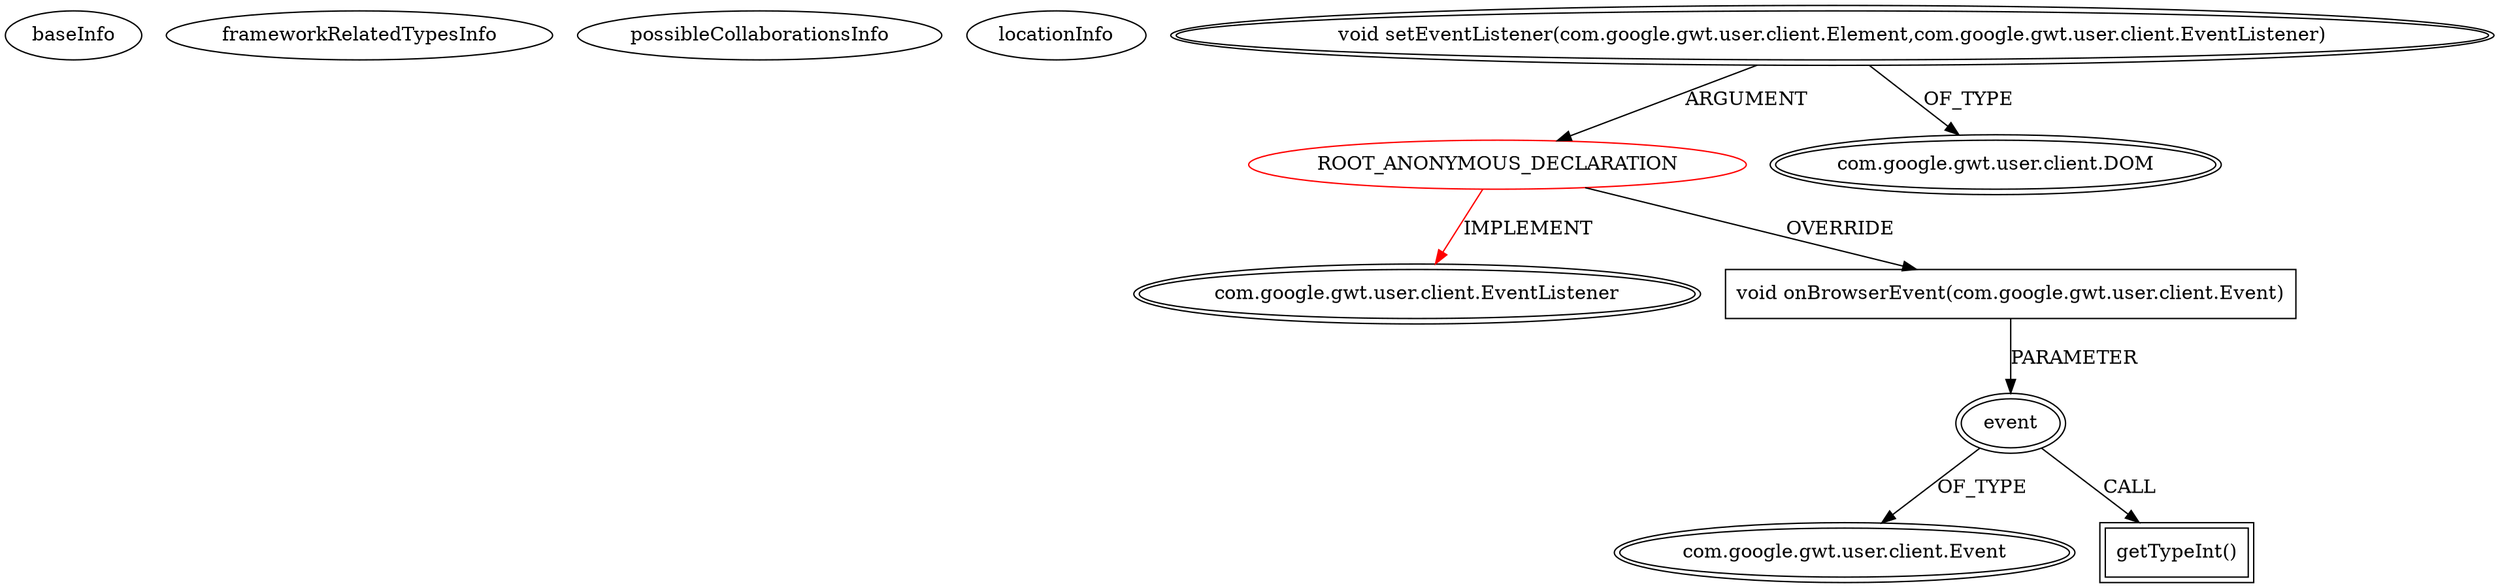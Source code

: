 digraph {
baseInfo[graphId=130,category="extension_graph",isAnonymous=true,possibleRelation=false]
frameworkRelatedTypesInfo[0="com.google.gwt.user.client.EventListener"]
possibleCollaborationsInfo[]
locationInfo[projectName="Doogiemuc-gwt-comp-tagging",filePath="/Doogiemuc-gwt-comp-tagging/gwt-comp-tagging-master/src/com/google/code/gwt/component/tag/InputTag.java",contextSignature="void appendTag(com.google.code.gwt.component.tag.Tag)",graphId="130"]
0[label="ROOT_ANONYMOUS_DECLARATION",vertexType="ROOT_ANONYMOUS_DECLARATION",isFrameworkType=false,color=red]
1[label="com.google.gwt.user.client.EventListener",vertexType="FRAMEWORK_INTERFACE_TYPE",isFrameworkType=true,peripheries=2]
2[label="void setEventListener(com.google.gwt.user.client.Element,com.google.gwt.user.client.EventListener)",vertexType="OUTSIDE_CALL",isFrameworkType=true,peripheries=2]
3[label="com.google.gwt.user.client.DOM",vertexType="FRAMEWORK_CLASS_TYPE",isFrameworkType=true,peripheries=2]
4[label="void onBrowserEvent(com.google.gwt.user.client.Event)",vertexType="OVERRIDING_METHOD_DECLARATION",isFrameworkType=false,shape=box]
5[label="event",vertexType="PARAMETER_DECLARATION",isFrameworkType=true,peripheries=2]
6[label="com.google.gwt.user.client.Event",vertexType="FRAMEWORK_CLASS_TYPE",isFrameworkType=true,peripheries=2]
8[label="getTypeInt()",vertexType="INSIDE_CALL",isFrameworkType=true,peripheries=2,shape=box]
0->1[label="IMPLEMENT",color=red]
2->0[label="ARGUMENT"]
2->3[label="OF_TYPE"]
0->4[label="OVERRIDE"]
5->6[label="OF_TYPE"]
4->5[label="PARAMETER"]
5->8[label="CALL"]
}
